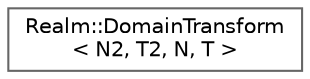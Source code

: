 digraph "Graphical Class Hierarchy"
{
 // LATEX_PDF_SIZE
  bgcolor="transparent";
  edge [fontname=Helvetica,fontsize=10,labelfontname=Helvetica,labelfontsize=10];
  node [fontname=Helvetica,fontsize=10,shape=box,height=0.2,width=0.4];
  rankdir="LR";
  Node0 [id="Node000000",label="Realm::DomainTransform\l\< N2, T2, N, T \>",height=0.2,width=0.4,color="grey40", fillcolor="white", style="filled",URL="$classRealm_1_1DomainTransform.html",tooltip=" "];
}
